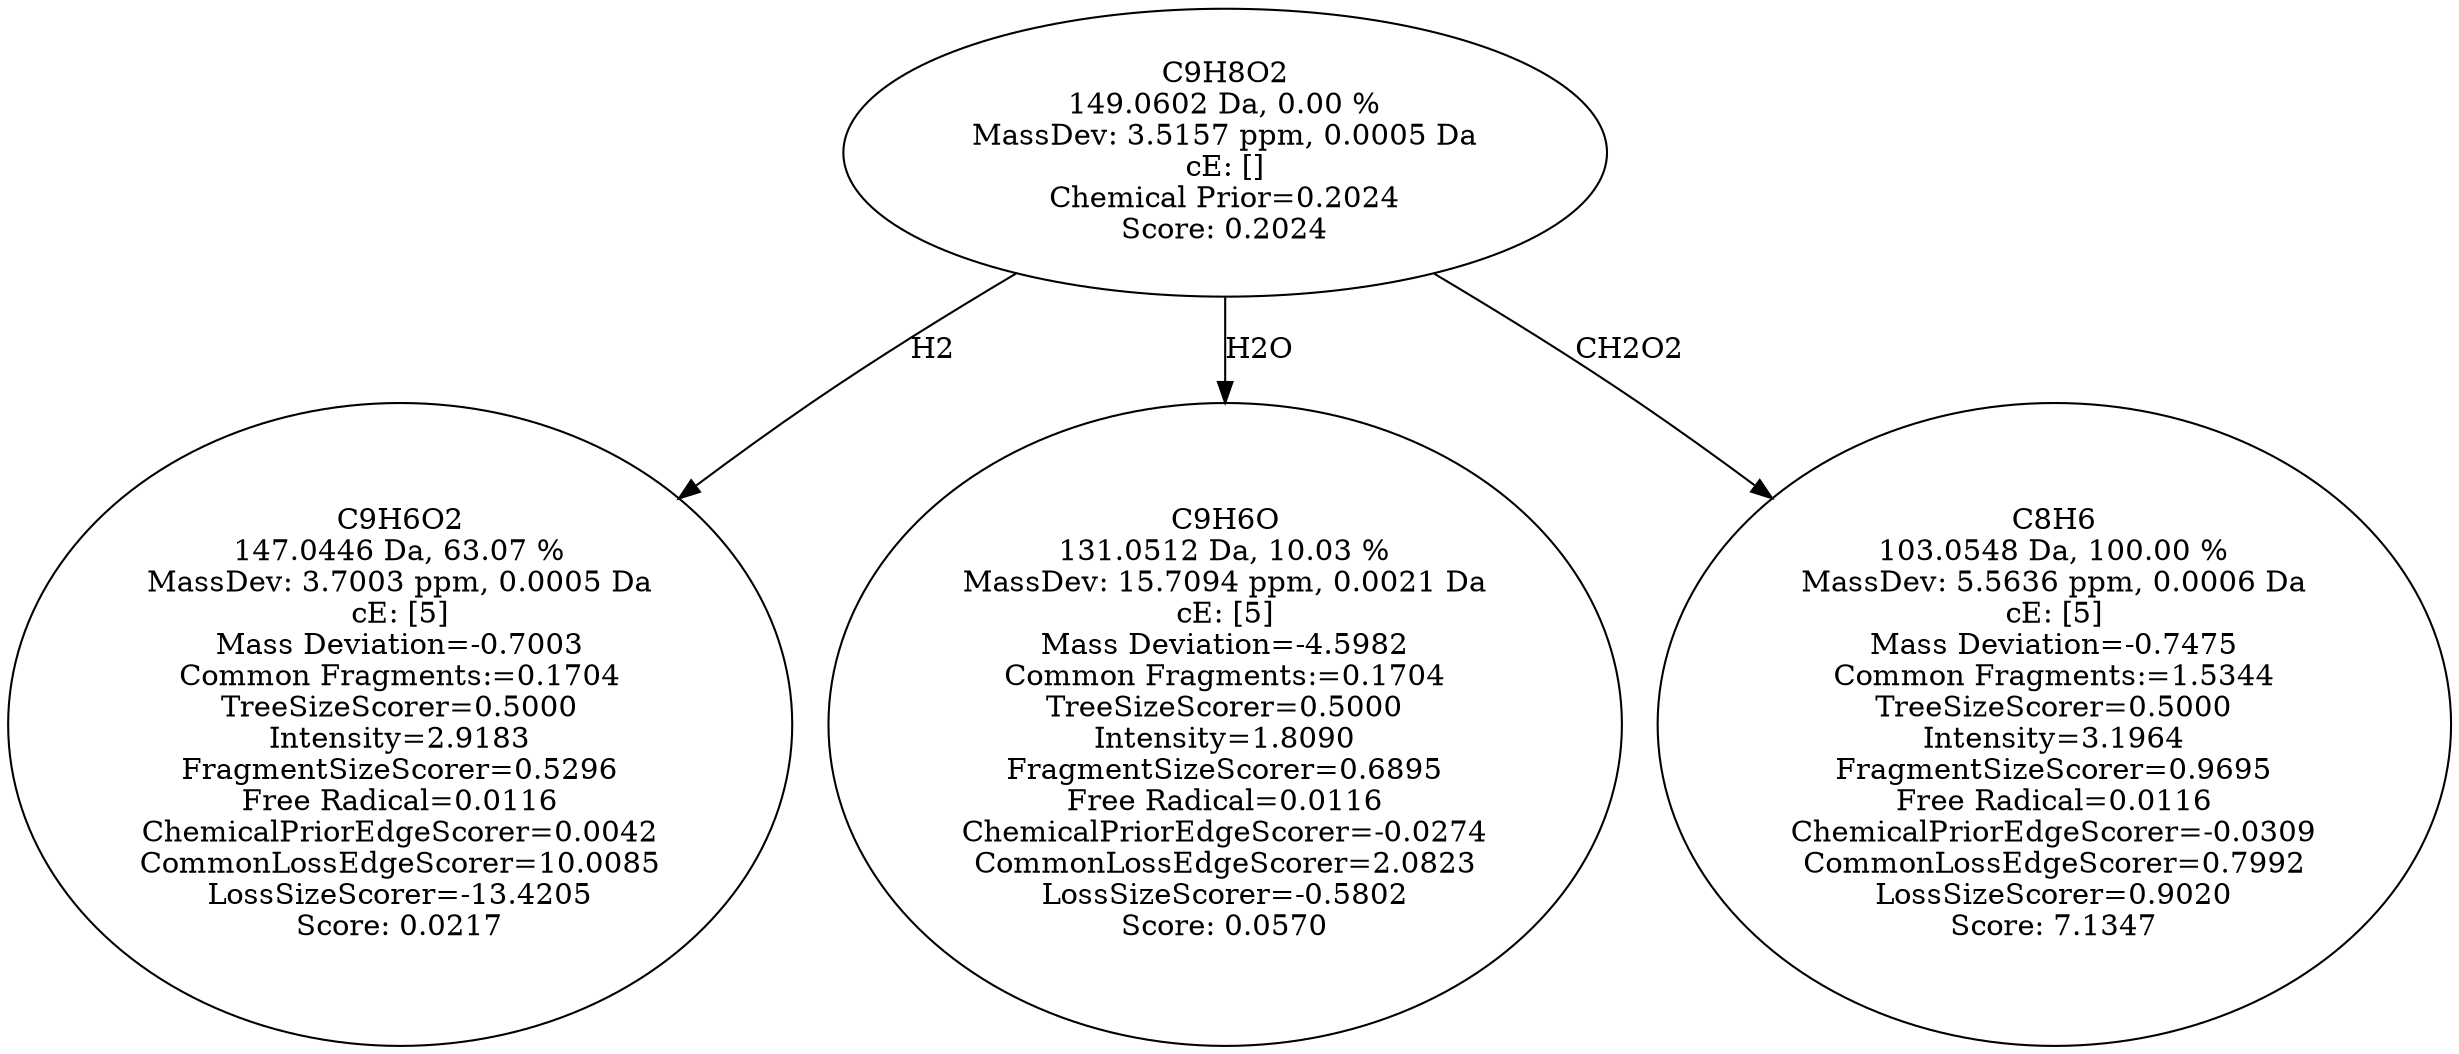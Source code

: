 strict digraph {
v1 [label="C9H6O2\n147.0446 Da, 63.07 %\nMassDev: 3.7003 ppm, 0.0005 Da\ncE: [5]\nMass Deviation=-0.7003\nCommon Fragments:=0.1704\nTreeSizeScorer=0.5000\nIntensity=2.9183\nFragmentSizeScorer=0.5296\nFree Radical=0.0116\nChemicalPriorEdgeScorer=0.0042\nCommonLossEdgeScorer=10.0085\nLossSizeScorer=-13.4205\nScore: 0.0217"];
v2 [label="C9H6O\n131.0512 Da, 10.03 %\nMassDev: 15.7094 ppm, 0.0021 Da\ncE: [5]\nMass Deviation=-4.5982\nCommon Fragments:=0.1704\nTreeSizeScorer=0.5000\nIntensity=1.8090\nFragmentSizeScorer=0.6895\nFree Radical=0.0116\nChemicalPriorEdgeScorer=-0.0274\nCommonLossEdgeScorer=2.0823\nLossSizeScorer=-0.5802\nScore: 0.0570"];
v3 [label="C8H6\n103.0548 Da, 100.00 %\nMassDev: 5.5636 ppm, 0.0006 Da\ncE: [5]\nMass Deviation=-0.7475\nCommon Fragments:=1.5344\nTreeSizeScorer=0.5000\nIntensity=3.1964\nFragmentSizeScorer=0.9695\nFree Radical=0.0116\nChemicalPriorEdgeScorer=-0.0309\nCommonLossEdgeScorer=0.7992\nLossSizeScorer=0.9020\nScore: 7.1347"];
v4 [label="C9H8O2\n149.0602 Da, 0.00 %\nMassDev: 3.5157 ppm, 0.0005 Da\ncE: []\nChemical Prior=0.2024\nScore: 0.2024"];
v4 -> v1 [label="H2"];
v4 -> v2 [label="H2O"];
v4 -> v3 [label="CH2O2"];
}